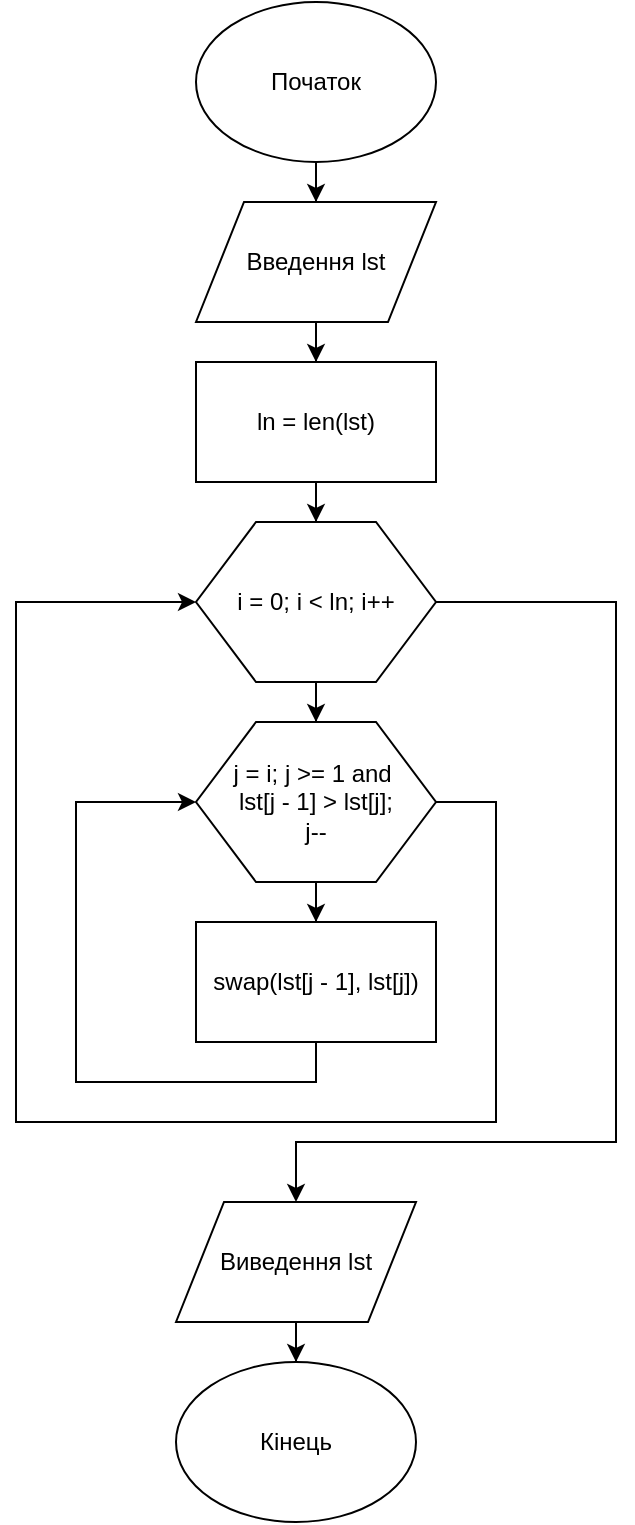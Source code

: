 <mxfile version="12.1.4" type="device" pages="1"><diagram id="2qw_eo6aibZXbptNeXlo" name="Page-1"><mxGraphModel dx="2048" dy="1109" grid="1" gridSize="10" guides="1" tooltips="1" connect="1" arrows="1" fold="1" page="1" pageScale="1" pageWidth="900" pageHeight="1600" math="0" shadow="0"><root><mxCell id="0"/><mxCell id="1" parent="0"/><mxCell id="OsRO1IuS5E1wxtz6Y6Ss-6" value="" style="edgeStyle=orthogonalEdgeStyle;rounded=0;orthogonalLoop=1;jettySize=auto;html=1;" edge="1" parent="1" source="OsRO1IuS5E1wxtz6Y6Ss-1" target="OsRO1IuS5E1wxtz6Y6Ss-2"><mxGeometry relative="1" as="geometry"/></mxCell><mxCell id="OsRO1IuS5E1wxtz6Y6Ss-1" value="Початок" style="ellipse;whiteSpace=wrap;html=1;" vertex="1" parent="1"><mxGeometry x="390" y="40" width="120" height="80" as="geometry"/></mxCell><mxCell id="OsRO1IuS5E1wxtz6Y6Ss-7" value="" style="edgeStyle=orthogonalEdgeStyle;rounded=0;orthogonalLoop=1;jettySize=auto;html=1;" edge="1" parent="1" source="OsRO1IuS5E1wxtz6Y6Ss-2" target="OsRO1IuS5E1wxtz6Y6Ss-3"><mxGeometry relative="1" as="geometry"/></mxCell><mxCell id="OsRO1IuS5E1wxtz6Y6Ss-2" value="Введення lst" style="shape=parallelogram;perimeter=parallelogramPerimeter;whiteSpace=wrap;html=1;" vertex="1" parent="1"><mxGeometry x="390" y="140" width="120" height="60" as="geometry"/></mxCell><mxCell id="OsRO1IuS5E1wxtz6Y6Ss-8" value="" style="edgeStyle=orthogonalEdgeStyle;rounded=0;orthogonalLoop=1;jettySize=auto;html=1;" edge="1" parent="1" source="OsRO1IuS5E1wxtz6Y6Ss-3" target="OsRO1IuS5E1wxtz6Y6Ss-4"><mxGeometry relative="1" as="geometry"/></mxCell><mxCell id="OsRO1IuS5E1wxtz6Y6Ss-3" value="ln = len(lst)" style="rounded=0;whiteSpace=wrap;html=1;" vertex="1" parent="1"><mxGeometry x="390" y="220" width="120" height="60" as="geometry"/></mxCell><mxCell id="OsRO1IuS5E1wxtz6Y6Ss-9" value="" style="edgeStyle=orthogonalEdgeStyle;rounded=0;orthogonalLoop=1;jettySize=auto;html=1;" edge="1" parent="1" source="OsRO1IuS5E1wxtz6Y6Ss-4" target="OsRO1IuS5E1wxtz6Y6Ss-5"><mxGeometry relative="1" as="geometry"/></mxCell><mxCell id="OsRO1IuS5E1wxtz6Y6Ss-14" style="edgeStyle=orthogonalEdgeStyle;rounded=0;orthogonalLoop=1;jettySize=auto;html=1;exitX=1;exitY=0.5;exitDx=0;exitDy=0;" edge="1" parent="1" source="OsRO1IuS5E1wxtz6Y6Ss-4" target="OsRO1IuS5E1wxtz6Y6Ss-15"><mxGeometry relative="1" as="geometry"><mxPoint x="440" y="640" as="targetPoint"/><Array as="points"><mxPoint x="600" y="340"/><mxPoint x="600" y="610"/><mxPoint x="440" y="610"/></Array></mxGeometry></mxCell><mxCell id="OsRO1IuS5E1wxtz6Y6Ss-4" value="i = 0; i &amp;lt; ln; i++" style="shape=hexagon;perimeter=hexagonPerimeter2;whiteSpace=wrap;html=1;" vertex="1" parent="1"><mxGeometry x="390" y="300" width="120" height="80" as="geometry"/></mxCell><mxCell id="OsRO1IuS5E1wxtz6Y6Ss-11" value="" style="edgeStyle=orthogonalEdgeStyle;rounded=0;orthogonalLoop=1;jettySize=auto;html=1;" edge="1" parent="1" source="OsRO1IuS5E1wxtz6Y6Ss-5" target="OsRO1IuS5E1wxtz6Y6Ss-10"><mxGeometry relative="1" as="geometry"/></mxCell><mxCell id="OsRO1IuS5E1wxtz6Y6Ss-20" style="edgeStyle=orthogonalEdgeStyle;rounded=0;orthogonalLoop=1;jettySize=auto;html=1;exitX=1;exitY=0.5;exitDx=0;exitDy=0;entryX=0;entryY=0.5;entryDx=0;entryDy=0;" edge="1" parent="1" source="OsRO1IuS5E1wxtz6Y6Ss-5" target="OsRO1IuS5E1wxtz6Y6Ss-4"><mxGeometry relative="1" as="geometry"><mxPoint x="310" y="340" as="targetPoint"/><Array as="points"><mxPoint x="540" y="440"/><mxPoint x="540" y="600"/><mxPoint x="300" y="600"/><mxPoint x="300" y="340"/></Array></mxGeometry></mxCell><mxCell id="OsRO1IuS5E1wxtz6Y6Ss-5" value="j = i; j &amp;gt;= 1 and&amp;nbsp;&lt;br&gt;lst[j - 1] &amp;gt; lst[j];&lt;br&gt;j--" style="shape=hexagon;perimeter=hexagonPerimeter2;whiteSpace=wrap;html=1;" vertex="1" parent="1"><mxGeometry x="390" y="400" width="120" height="80" as="geometry"/></mxCell><mxCell id="OsRO1IuS5E1wxtz6Y6Ss-19" style="edgeStyle=orthogonalEdgeStyle;rounded=0;orthogonalLoop=1;jettySize=auto;html=1;exitX=0.5;exitY=1;exitDx=0;exitDy=0;entryX=0;entryY=0.5;entryDx=0;entryDy=0;" edge="1" parent="1" source="OsRO1IuS5E1wxtz6Y6Ss-10" target="OsRO1IuS5E1wxtz6Y6Ss-5"><mxGeometry relative="1" as="geometry"><mxPoint x="340" y="440" as="targetPoint"/><Array as="points"><mxPoint x="450" y="580"/><mxPoint x="330" y="580"/><mxPoint x="330" y="440"/></Array></mxGeometry></mxCell><mxCell id="OsRO1IuS5E1wxtz6Y6Ss-10" value="swap(lst[j - 1], lst[j])" style="rounded=0;whiteSpace=wrap;html=1;" vertex="1" parent="1"><mxGeometry x="390" y="500" width="120" height="60" as="geometry"/></mxCell><mxCell id="OsRO1IuS5E1wxtz6Y6Ss-18" value="" style="edgeStyle=orthogonalEdgeStyle;rounded=0;orthogonalLoop=1;jettySize=auto;html=1;" edge="1" parent="1" source="OsRO1IuS5E1wxtz6Y6Ss-15" target="OsRO1IuS5E1wxtz6Y6Ss-16"><mxGeometry relative="1" as="geometry"/></mxCell><mxCell id="OsRO1IuS5E1wxtz6Y6Ss-15" value="Виведення lst" style="shape=parallelogram;perimeter=parallelogramPerimeter;whiteSpace=wrap;html=1;" vertex="1" parent="1"><mxGeometry x="380" y="640" width="120" height="60" as="geometry"/></mxCell><mxCell id="OsRO1IuS5E1wxtz6Y6Ss-16" value="Кінець" style="ellipse;whiteSpace=wrap;html=1;" vertex="1" parent="1"><mxGeometry x="380" y="720" width="120" height="80" as="geometry"/></mxCell></root></mxGraphModel></diagram></mxfile>
